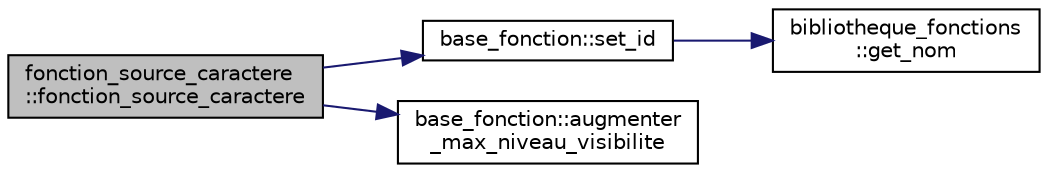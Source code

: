 digraph "fonction_source_caractere::fonction_source_caractere"
{
  edge [fontname="Helvetica",fontsize="10",labelfontname="Helvetica",labelfontsize="10"];
  node [fontname="Helvetica",fontsize="10",shape=record];
  rankdir="LR";
  Node0 [label="fonction_source_caractere\l::fonction_source_caractere",height=0.2,width=0.4,color="black", fillcolor="grey75", style="filled", fontcolor="black"];
  Node0 -> Node1 [color="midnightblue",fontsize="10",style="solid",fontname="Helvetica"];
  Node1 [label="base_fonction::set_id",height=0.2,width=0.4,color="black", fillcolor="white", style="filled",URL="$classbase__fonction.html#a4d7a7d067af71e0c5e9ec7d6188ac9d1",tooltip="Initialise l&#39;identifiant de la fonction. "];
  Node1 -> Node2 [color="midnightblue",fontsize="10",style="solid",fontname="Helvetica"];
  Node2 [label="bibliotheque_fonctions\l::get_nom",height=0.2,width=0.4,color="black", fillcolor="white", style="filled",URL="$classbibliotheque__fonctions.html#ac8c035960c49cdf0fe7437b82739154e",tooltip="Retourne le nom pour un type de fonction donné. "];
  Node0 -> Node3 [color="midnightblue",fontsize="10",style="solid",fontname="Helvetica"];
  Node3 [label="base_fonction::augmenter\l_max_niveau_visibilite",height=0.2,width=0.4,color="black", fillcolor="white", style="filled",URL="$classbase__fonction.html#a51c4b5f512a0ae9b12c5fe55806f57d8",tooltip="Augmente le niveau maximum de visibilité de la fonction. "];
}
